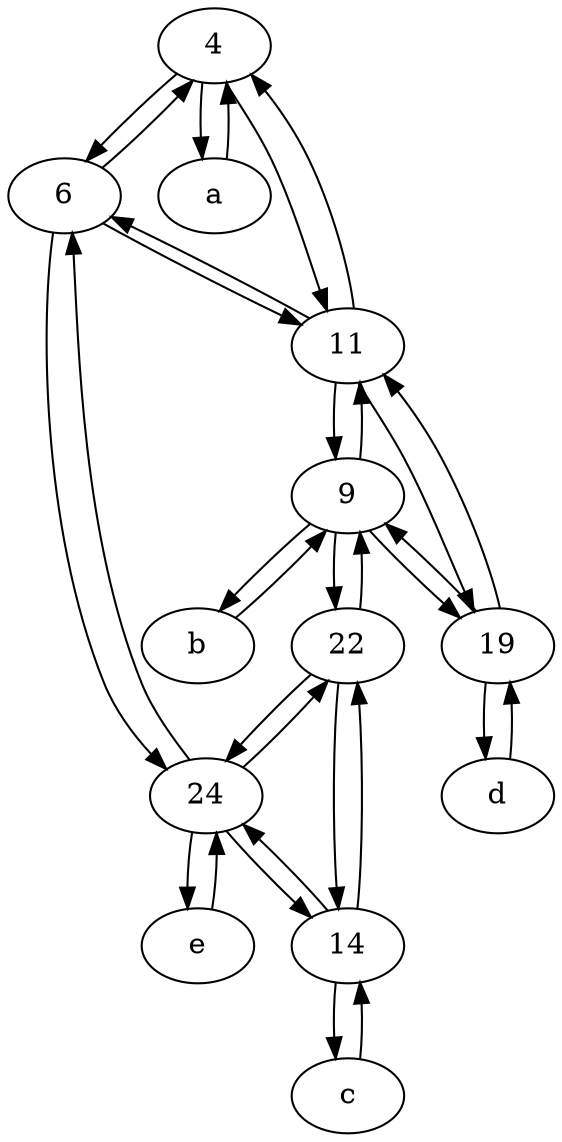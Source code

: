 digraph  {
	4;
	6;
	c [pos="20,10!"];
	24;
	a [pos="40,10!"];
	14;
	22;
	e [pos="30,50!"];
	11;
	b [pos="50,20!"];
	19;
	d [pos="20,30!"];
	9;
	e -> 24;
	22 -> 9;
	22 -> 24;
	4 -> 6;
	9 -> 19;
	11 -> 6;
	14 -> c;
	9 -> b;
	24 -> 6;
	24 -> e;
	a -> 4;
	6 -> 24;
	11 -> 19;
	4 -> 11;
	d -> 19;
	19 -> 9;
	19 -> d;
	11 -> 9;
	4 -> a;
	b -> 9;
	6 -> 4;
	9 -> 22;
	9 -> 11;
	24 -> 22;
	6 -> 11;
	24 -> 14;
	19 -> 11;
	c -> 14;
	11 -> 4;
	14 -> 22;
	14 -> 24;
	22 -> 14;

	}
